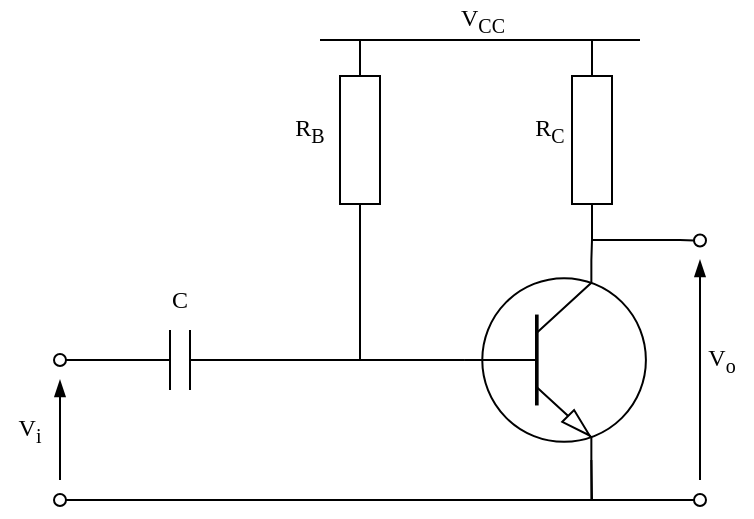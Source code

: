 <mxfile version="20.8.16" type="device"><diagram name="Page-1" id="sbiXC-GSXBTdr4ttnzUr"><mxGraphModel dx="819" dy="482" grid="1" gridSize="10" guides="1" tooltips="1" connect="1" arrows="1" fold="1" page="1" pageScale="1" pageWidth="827" pageHeight="1169" math="0" shadow="0"><root><mxCell id="0"/><mxCell id="1" parent="0"/><mxCell id="xAKXsdukFAPWnGdzFNRe-10" style="edgeStyle=orthogonalEdgeStyle;rounded=0;orthogonalLoop=1;jettySize=auto;html=1;exitX=0.7;exitY=1;exitDx=0;exitDy=0;exitPerimeter=0;endArrow=oval;endFill=0;" edge="1" parent="1" source="xAKXsdukFAPWnGdzFNRe-1"><mxGeometry relative="1" as="geometry"><mxPoint x="440" y="470" as="targetPoint"/><Array as="points"><mxPoint x="386" y="470"/></Array></mxGeometry></mxCell><mxCell id="xAKXsdukFAPWnGdzFNRe-1" value="" style="verticalLabelPosition=bottom;shadow=0;dashed=0;align=center;html=1;verticalAlign=top;shape=mxgraph.electrical.transistors.npn_transistor_1;fillColor=default;" vertex="1" parent="1"><mxGeometry x="320" y="350" width="95" height="100" as="geometry"/></mxCell><mxCell id="xAKXsdukFAPWnGdzFNRe-7" style="edgeStyle=orthogonalEdgeStyle;rounded=0;orthogonalLoop=1;jettySize=auto;html=1;exitX=1;exitY=0.5;exitDx=0;exitDy=0;exitPerimeter=0;entryX=0.7;entryY=0;entryDx=0;entryDy=0;entryPerimeter=0;endArrow=none;endFill=0;" edge="1" parent="1" source="xAKXsdukFAPWnGdzFNRe-2" target="xAKXsdukFAPWnGdzFNRe-1"><mxGeometry relative="1" as="geometry"/></mxCell><mxCell id="xAKXsdukFAPWnGdzFNRe-9" style="edgeStyle=orthogonalEdgeStyle;rounded=0;orthogonalLoop=1;jettySize=auto;html=1;exitX=1;exitY=0.5;exitDx=0;exitDy=0;exitPerimeter=0;endArrow=oval;endFill=0;" edge="1" parent="1" source="xAKXsdukFAPWnGdzFNRe-2"><mxGeometry relative="1" as="geometry"><mxPoint x="440" y="340.286" as="targetPoint"/><Array as="points"><mxPoint x="430" y="340"/><mxPoint x="430" y="340"/></Array></mxGeometry></mxCell><mxCell id="xAKXsdukFAPWnGdzFNRe-2" value="" style="pointerEvents=1;verticalLabelPosition=bottom;shadow=0;dashed=0;align=center;html=1;verticalAlign=top;shape=mxgraph.electrical.resistors.resistor_1;rotation=90;" vertex="1" parent="1"><mxGeometry x="336" y="280" width="100" height="20" as="geometry"/></mxCell><mxCell id="xAKXsdukFAPWnGdzFNRe-8" style="edgeStyle=orthogonalEdgeStyle;rounded=0;orthogonalLoop=1;jettySize=auto;html=1;exitX=1;exitY=0.5;exitDx=0;exitDy=0;exitPerimeter=0;entryX=0;entryY=0.5;entryDx=0;entryDy=0;entryPerimeter=0;endArrow=none;endFill=0;" edge="1" parent="1" source="xAKXsdukFAPWnGdzFNRe-3" target="xAKXsdukFAPWnGdzFNRe-1"><mxGeometry relative="1" as="geometry"/></mxCell><mxCell id="xAKXsdukFAPWnGdzFNRe-3" value="" style="pointerEvents=1;verticalLabelPosition=bottom;shadow=0;dashed=0;align=center;html=1;verticalAlign=top;shape=mxgraph.electrical.resistors.resistor_1;rotation=90;" vertex="1" parent="1"><mxGeometry x="220" y="280" width="100" height="20" as="geometry"/></mxCell><mxCell id="xAKXsdukFAPWnGdzFNRe-5" style="edgeStyle=orthogonalEdgeStyle;rounded=0;orthogonalLoop=1;jettySize=auto;html=1;exitX=1;exitY=0.5;exitDx=0;exitDy=0;exitPerimeter=0;entryX=0;entryY=0.5;entryDx=0;entryDy=0;entryPerimeter=0;endArrow=none;endFill=0;" edge="1" parent="1" source="xAKXsdukFAPWnGdzFNRe-4" target="xAKXsdukFAPWnGdzFNRe-1"><mxGeometry relative="1" as="geometry"/></mxCell><mxCell id="xAKXsdukFAPWnGdzFNRe-12" style="edgeStyle=orthogonalEdgeStyle;rounded=0;orthogonalLoop=1;jettySize=auto;html=1;exitX=0;exitY=0.5;exitDx=0;exitDy=0;exitPerimeter=0;endArrow=oval;endFill=0;" edge="1" parent="1" source="xAKXsdukFAPWnGdzFNRe-4"><mxGeometry relative="1" as="geometry"><mxPoint x="120" y="400.286" as="targetPoint"/></mxGeometry></mxCell><mxCell id="xAKXsdukFAPWnGdzFNRe-4" value="" style="pointerEvents=1;verticalLabelPosition=bottom;shadow=0;dashed=0;align=center;html=1;verticalAlign=top;shape=mxgraph.electrical.capacitors.capacitor_1;" vertex="1" parent="1"><mxGeometry x="130" y="385" width="100" height="30" as="geometry"/></mxCell><mxCell id="xAKXsdukFAPWnGdzFNRe-11" value="" style="endArrow=oval;html=1;rounded=0;exitX=0.7;exitY=1;exitDx=0;exitDy=0;exitPerimeter=0;endFill=0;" edge="1" parent="1" source="xAKXsdukFAPWnGdzFNRe-1"><mxGeometry width="50" height="50" relative="1" as="geometry"><mxPoint x="480" y="380" as="sourcePoint"/><mxPoint x="120" y="470" as="targetPoint"/><Array as="points"><mxPoint x="386" y="470"/></Array></mxGeometry></mxCell><mxCell id="xAKXsdukFAPWnGdzFNRe-13" value="" style="endArrow=blockThin;html=1;rounded=0;endFill=1;" edge="1" parent="1"><mxGeometry width="50" height="50" relative="1" as="geometry"><mxPoint x="440" y="460" as="sourcePoint"/><mxPoint x="440" y="350" as="targetPoint"/></mxGeometry></mxCell><mxCell id="xAKXsdukFAPWnGdzFNRe-14" value="" style="endArrow=blockThin;html=1;rounded=0;endFill=1;" edge="1" parent="1"><mxGeometry width="50" height="50" relative="1" as="geometry"><mxPoint x="120" y="460" as="sourcePoint"/><mxPoint x="120" y="410" as="targetPoint"/></mxGeometry></mxCell><mxCell id="xAKXsdukFAPWnGdzFNRe-15" value="V&lt;sub&gt;o&lt;/sub&gt;" style="text;html=1;strokeColor=none;fillColor=none;align=center;verticalAlign=middle;whiteSpace=wrap;rounded=0;fontFamily=Charter;" vertex="1" parent="1"><mxGeometry x="436" y="385" width="30" height="30" as="geometry"/></mxCell><mxCell id="xAKXsdukFAPWnGdzFNRe-16" value="V&lt;sub&gt;i&lt;/sub&gt;" style="text;html=1;strokeColor=none;fillColor=none;align=center;verticalAlign=middle;whiteSpace=wrap;rounded=0;fontFamily=Charter;" vertex="1" parent="1"><mxGeometry x="90" y="420" width="30" height="30" as="geometry"/></mxCell><mxCell id="xAKXsdukFAPWnGdzFNRe-17" value="C" style="text;html=1;strokeColor=none;fillColor=none;align=center;verticalAlign=middle;whiteSpace=wrap;rounded=0;fontFamily=Charter;" vertex="1" parent="1"><mxGeometry x="165" y="355" width="30" height="30" as="geometry"/></mxCell><mxCell id="xAKXsdukFAPWnGdzFNRe-18" value="R&lt;sub&gt;B&lt;/sub&gt;" style="text;html=1;strokeColor=none;fillColor=none;align=center;verticalAlign=middle;whiteSpace=wrap;rounded=0;fontFamily=Charter;" vertex="1" parent="1"><mxGeometry x="230" y="270" width="30" height="30" as="geometry"/></mxCell><mxCell id="xAKXsdukFAPWnGdzFNRe-19" value="R&lt;sub&gt;C&lt;/sub&gt;" style="text;html=1;strokeColor=none;fillColor=none;align=center;verticalAlign=middle;whiteSpace=wrap;rounded=0;fontFamily=Charter;" vertex="1" parent="1"><mxGeometry x="350" y="270" width="30" height="30" as="geometry"/></mxCell><mxCell id="xAKXsdukFAPWnGdzFNRe-20" value="" style="endArrow=none;html=1;rounded=0;fontFamily=Charter;" edge="1" parent="1"><mxGeometry width="50" height="50" relative="1" as="geometry"><mxPoint x="250" y="240" as="sourcePoint"/><mxPoint x="410" y="240" as="targetPoint"/></mxGeometry></mxCell><mxCell id="xAKXsdukFAPWnGdzFNRe-21" value="V&lt;sub&gt;CC&lt;/sub&gt;" style="text;html=1;strokeColor=none;fillColor=none;align=center;verticalAlign=middle;whiteSpace=wrap;rounded=0;fontFamily=Charter;" vertex="1" parent="1"><mxGeometry x="312.95" y="220" width="37.05" height="20" as="geometry"/></mxCell></root></mxGraphModel></diagram></mxfile>